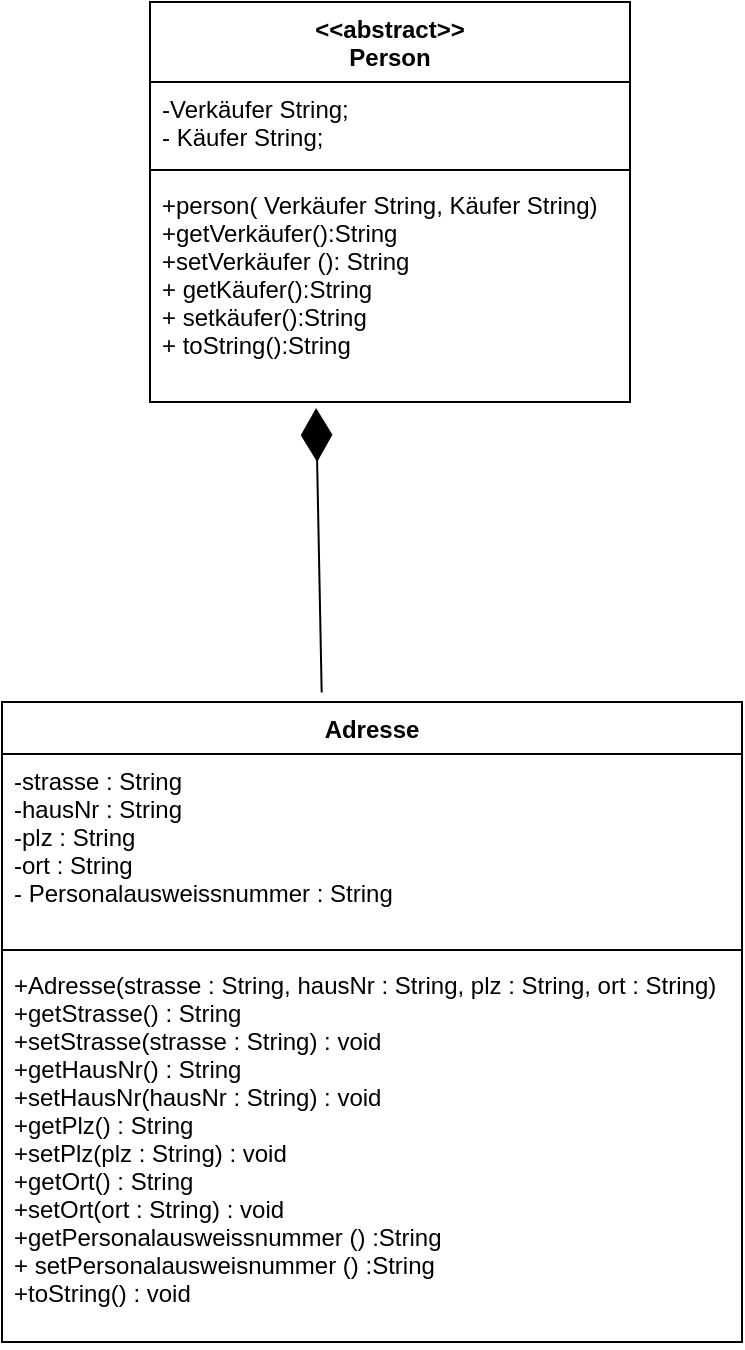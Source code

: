 <mxfile version="17.1.0" type="device"><diagram id="C5RBs43oDa-KdzZeNtuy" name="Page-1"><mxGraphModel dx="782" dy="706" grid="1" gridSize="10" guides="1" tooltips="1" connect="1" arrows="1" fold="1" page="1" pageScale="1" pageWidth="827" pageHeight="1169" math="0" shadow="0"><root><mxCell id="WIyWlLk6GJQsqaUBKTNV-0"/><mxCell id="WIyWlLk6GJQsqaUBKTNV-1" parent="WIyWlLk6GJQsqaUBKTNV-0"/><mxCell id="Zy5G2D3tOrIstudXvQYN-3" value="&lt;&lt;abstract&gt;&gt;&#10;Person" style="swimlane;fontStyle=1;align=center;verticalAlign=top;childLayout=stackLayout;horizontal=1;startSize=40;horizontalStack=0;resizeParent=1;resizeParentMax=0;resizeLast=0;collapsible=1;marginBottom=0;" vertex="1" parent="WIyWlLk6GJQsqaUBKTNV-1"><mxGeometry x="174" y="200" width="240" height="200" as="geometry"/></mxCell><mxCell id="Zy5G2D3tOrIstudXvQYN-4" value="-Verkäufer String;&#10;- Käufer String;" style="text;strokeColor=none;fillColor=none;align=left;verticalAlign=top;spacingLeft=4;spacingRight=4;overflow=hidden;rotatable=0;points=[[0,0.5],[1,0.5]];portConstraint=eastwest;" vertex="1" parent="Zy5G2D3tOrIstudXvQYN-3"><mxGeometry y="40" width="240" height="40" as="geometry"/></mxCell><mxCell id="Zy5G2D3tOrIstudXvQYN-5" value="" style="line;strokeWidth=1;fillColor=none;align=left;verticalAlign=middle;spacingTop=-1;spacingLeft=3;spacingRight=3;rotatable=0;labelPosition=right;points=[];portConstraint=eastwest;" vertex="1" parent="Zy5G2D3tOrIstudXvQYN-3"><mxGeometry y="80" width="240" height="8" as="geometry"/></mxCell><mxCell id="Zy5G2D3tOrIstudXvQYN-6" value="+person( Verkäufer String, Käufer String)&#10;+getVerkäufer():String&#10;+setVerkäufer (): String&#10;+ getKäufer():String&#10;+ setkäufer():String&#10;+ toString():String&#10; " style="text;strokeColor=none;fillColor=none;align=left;verticalAlign=top;spacingLeft=4;spacingRight=4;overflow=hidden;rotatable=0;points=[[0,0.5],[1,0.5]];portConstraint=eastwest;" vertex="1" parent="Zy5G2D3tOrIstudXvQYN-3"><mxGeometry y="88" width="240" height="112" as="geometry"/></mxCell><mxCell id="Zy5G2D3tOrIstudXvQYN-7" value="Adresse" style="swimlane;fontStyle=1;align=center;verticalAlign=top;childLayout=stackLayout;horizontal=1;startSize=26;horizontalStack=0;resizeParent=1;resizeParentMax=0;resizeLast=0;collapsible=1;marginBottom=0;" vertex="1" parent="WIyWlLk6GJQsqaUBKTNV-1"><mxGeometry x="100" y="550" width="370" height="320" as="geometry"/></mxCell><mxCell id="Zy5G2D3tOrIstudXvQYN-8" value="-strasse : String&#10;-hausNr : String&#10;-plz : String&#10;-ort : String&#10;- Personalausweissnummer : String" style="text;strokeColor=none;fillColor=none;align=left;verticalAlign=top;spacingLeft=4;spacingRight=4;overflow=hidden;rotatable=0;points=[[0,0.5],[1,0.5]];portConstraint=eastwest;" vertex="1" parent="Zy5G2D3tOrIstudXvQYN-7"><mxGeometry y="26" width="370" height="94" as="geometry"/></mxCell><mxCell id="Zy5G2D3tOrIstudXvQYN-9" value="" style="line;strokeWidth=1;fillColor=none;align=left;verticalAlign=middle;spacingTop=-1;spacingLeft=3;spacingRight=3;rotatable=0;labelPosition=right;points=[];portConstraint=eastwest;" vertex="1" parent="Zy5G2D3tOrIstudXvQYN-7"><mxGeometry y="120" width="370" height="8" as="geometry"/></mxCell><mxCell id="Zy5G2D3tOrIstudXvQYN-10" value="+Adresse(strasse : String, hausNr : String, plz : String, ort : String)&#10;+getStrasse() : String&#10;+setStrasse(strasse : String) : void&#10;+getHausNr() : String&#10;+setHausNr(hausNr : String) : void&#10;+getPlz() : String&#10;+setPlz(plz : String) : void&#10;+getOrt() : String&#10;+setOrt(ort : String) : void&#10;+getPersonalausweissnummer () :String&#10;+ setPersonalausweisnummer () :String&#10;+toString() : void" style="text;strokeColor=none;fillColor=none;align=left;verticalAlign=top;spacingLeft=4;spacingRight=4;overflow=hidden;rotatable=0;points=[[0,0.5],[1,0.5]];portConstraint=eastwest;" vertex="1" parent="Zy5G2D3tOrIstudXvQYN-7"><mxGeometry y="128" width="370" height="192" as="geometry"/></mxCell><mxCell id="Zy5G2D3tOrIstudXvQYN-16" value="" style="endArrow=diamondThin;endFill=1;endSize=24;html=1;rounded=0;entryX=0.346;entryY=1.027;entryDx=0;entryDy=0;entryPerimeter=0;exitX=0.432;exitY=-0.015;exitDx=0;exitDy=0;exitPerimeter=0;" edge="1" parent="WIyWlLk6GJQsqaUBKTNV-1" source="Zy5G2D3tOrIstudXvQYN-7" target="Zy5G2D3tOrIstudXvQYN-6"><mxGeometry width="160" relative="1" as="geometry"><mxPoint x="262" y="470" as="sourcePoint"/><mxPoint x="340" y="450" as="targetPoint"/><Array as="points"/></mxGeometry></mxCell></root></mxGraphModel></diagram></mxfile>